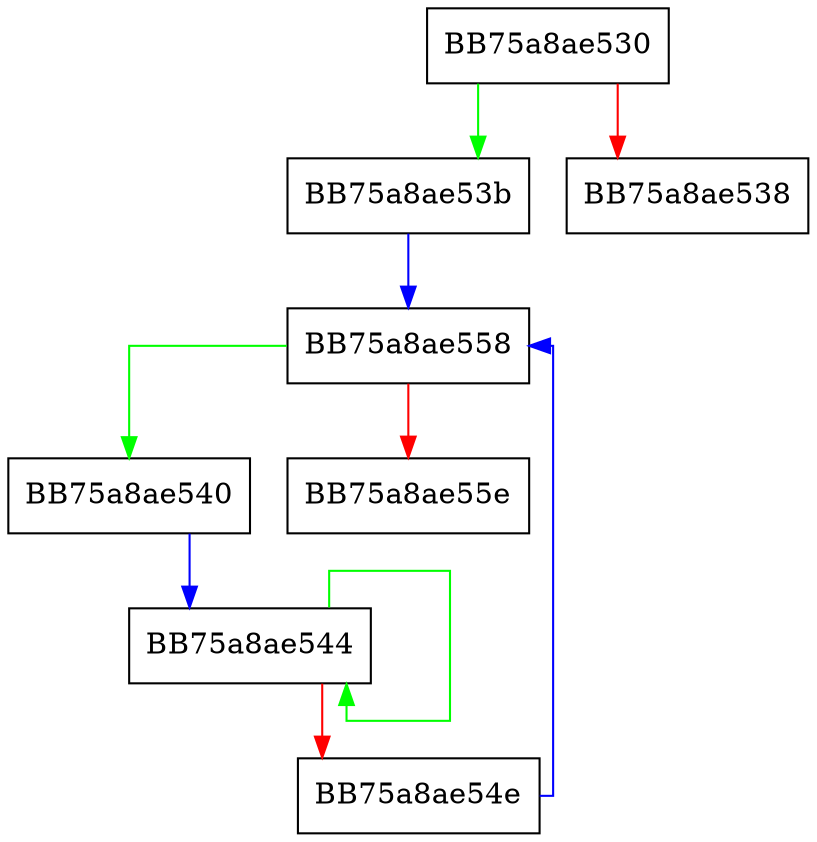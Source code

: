 digraph RawSizeOfMultiString {
  node [shape="box"];
  graph [splines=ortho];
  BB75a8ae530 -> BB75a8ae53b [color="green"];
  BB75a8ae530 -> BB75a8ae538 [color="red"];
  BB75a8ae53b -> BB75a8ae558 [color="blue"];
  BB75a8ae540 -> BB75a8ae544 [color="blue"];
  BB75a8ae544 -> BB75a8ae544 [color="green"];
  BB75a8ae544 -> BB75a8ae54e [color="red"];
  BB75a8ae54e -> BB75a8ae558 [color="blue"];
  BB75a8ae558 -> BB75a8ae540 [color="green"];
  BB75a8ae558 -> BB75a8ae55e [color="red"];
}